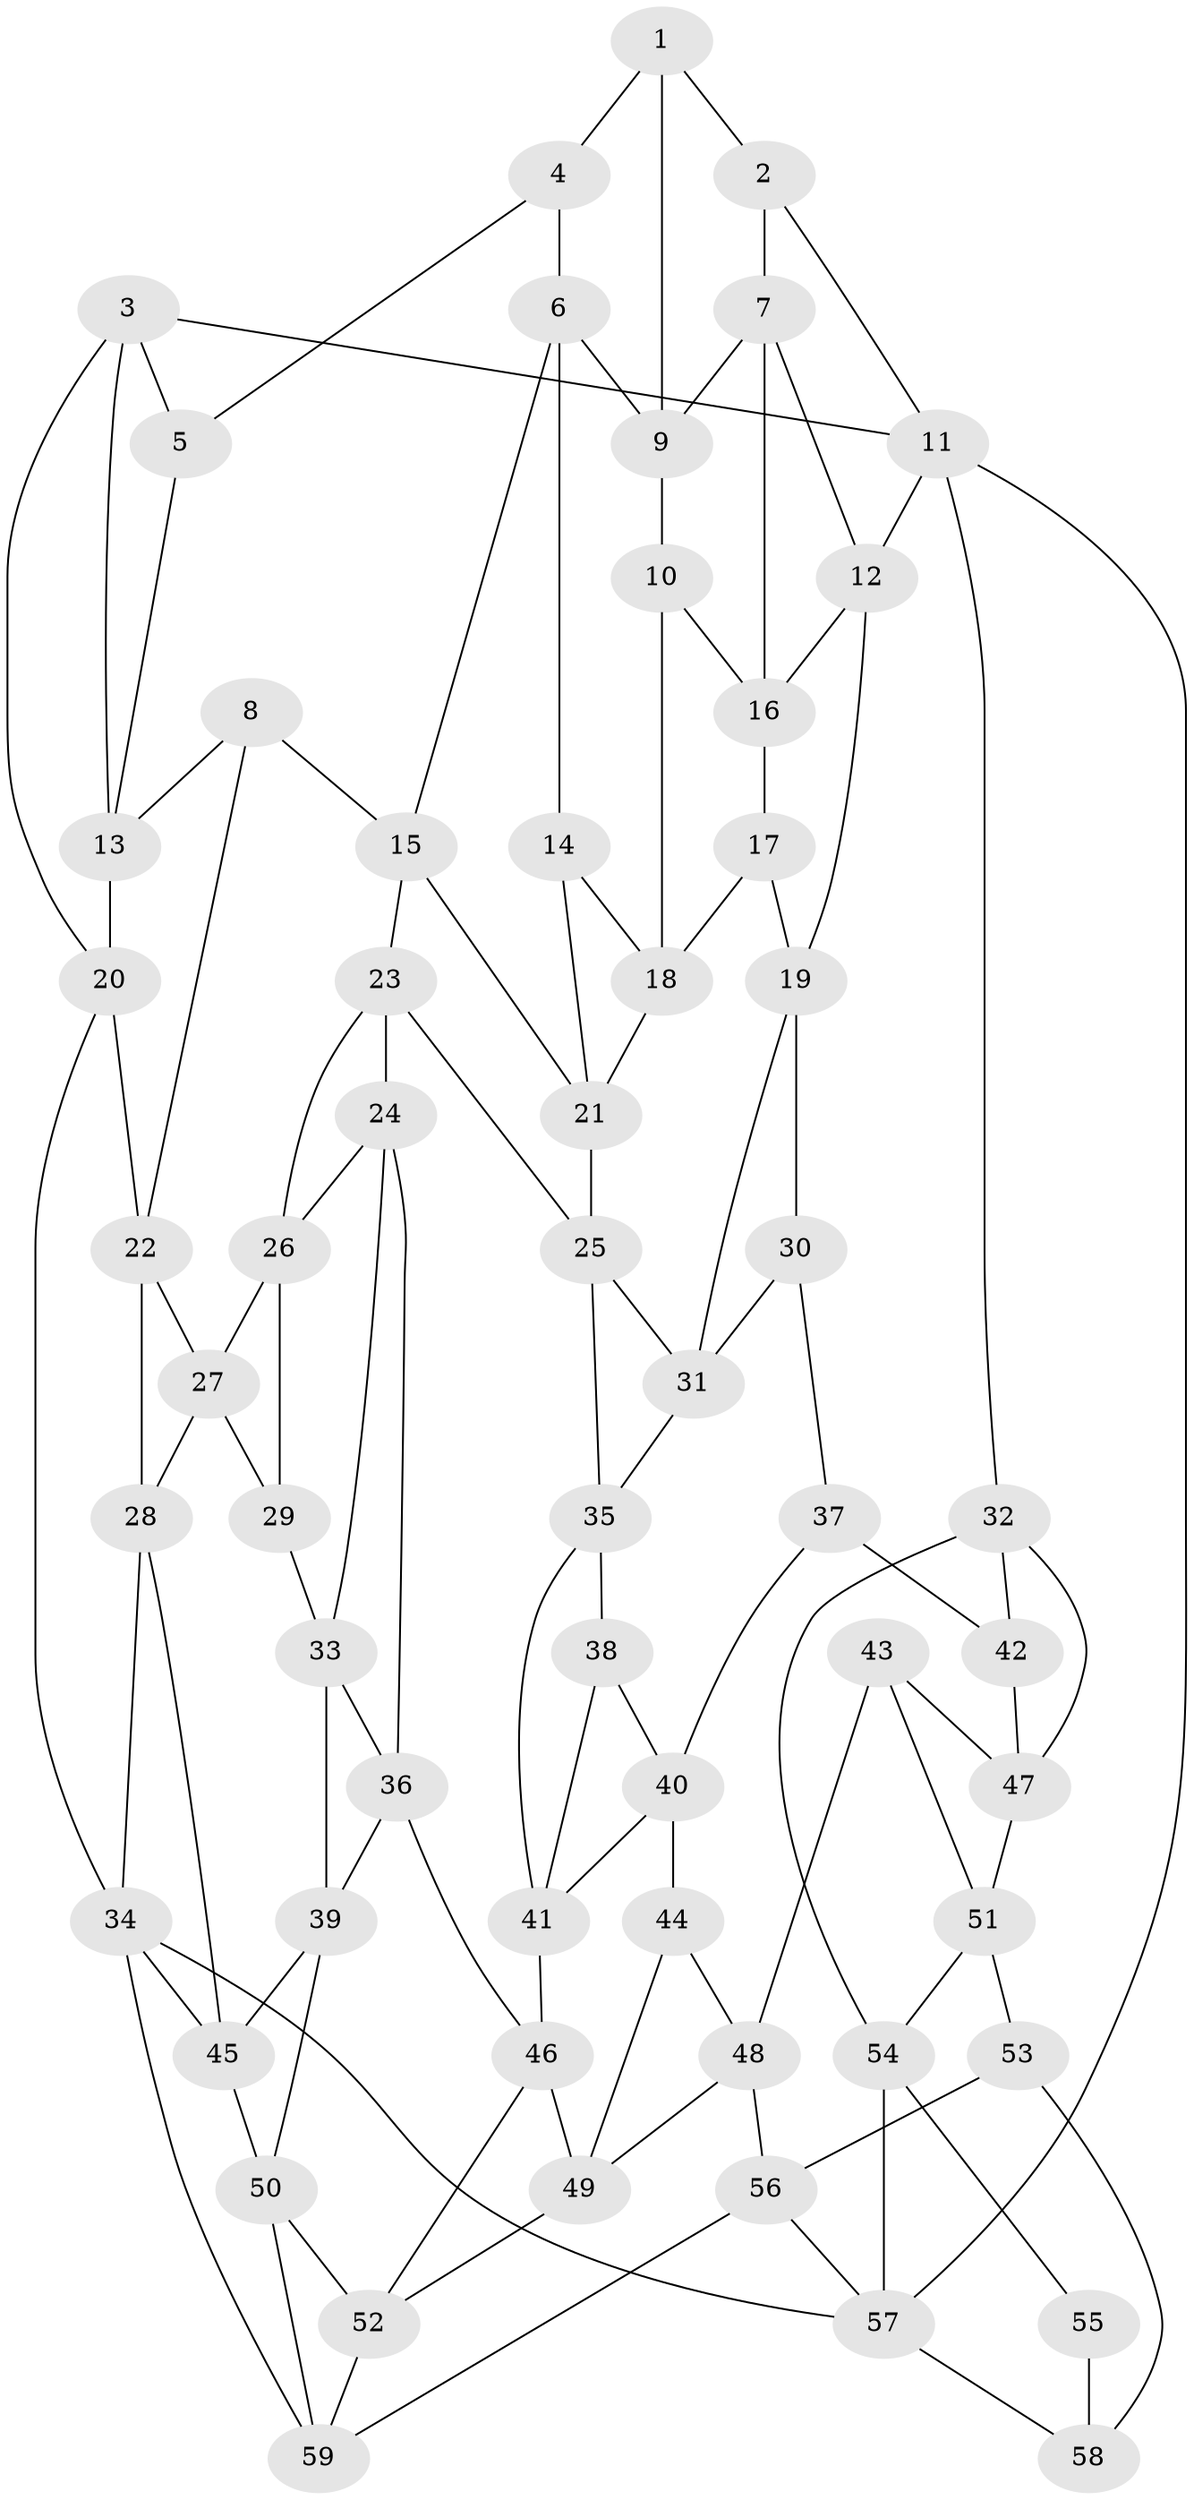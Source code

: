 // original degree distribution, {3: 0.017094017094017096, 4: 0.2564102564102564, 5: 0.49572649572649574, 6: 0.23076923076923078}
// Generated by graph-tools (version 1.1) at 2025/03/03/09/25 03:03:21]
// undirected, 59 vertices, 110 edges
graph export_dot {
graph [start="1"]
  node [color=gray90,style=filled];
  1;
  2;
  3;
  4;
  5;
  6;
  7;
  8;
  9;
  10;
  11;
  12;
  13;
  14;
  15;
  16;
  17;
  18;
  19;
  20;
  21;
  22;
  23;
  24;
  25;
  26;
  27;
  28;
  29;
  30;
  31;
  32;
  33;
  34;
  35;
  36;
  37;
  38;
  39;
  40;
  41;
  42;
  43;
  44;
  45;
  46;
  47;
  48;
  49;
  50;
  51;
  52;
  53;
  54;
  55;
  56;
  57;
  58;
  59;
  1 -- 2 [weight=1.0];
  1 -- 4 [weight=1.0];
  1 -- 9 [weight=1.0];
  2 -- 7 [weight=1.0];
  2 -- 11 [weight=1.0];
  3 -- 5 [weight=1.0];
  3 -- 11 [weight=1.0];
  3 -- 13 [weight=1.0];
  3 -- 20 [weight=1.0];
  4 -- 5 [weight=1.0];
  4 -- 6 [weight=1.0];
  5 -- 13 [weight=1.0];
  6 -- 9 [weight=1.0];
  6 -- 14 [weight=1.0];
  6 -- 15 [weight=1.0];
  7 -- 9 [weight=1.0];
  7 -- 12 [weight=1.0];
  7 -- 16 [weight=1.0];
  8 -- 13 [weight=2.0];
  8 -- 15 [weight=1.0];
  8 -- 22 [weight=1.0];
  9 -- 10 [weight=1.0];
  10 -- 16 [weight=1.0];
  10 -- 18 [weight=1.0];
  11 -- 12 [weight=1.0];
  11 -- 32 [weight=1.0];
  11 -- 57 [weight=1.0];
  12 -- 16 [weight=1.0];
  12 -- 19 [weight=1.0];
  13 -- 20 [weight=2.0];
  14 -- 18 [weight=1.0];
  14 -- 21 [weight=1.0];
  15 -- 21 [weight=1.0];
  15 -- 23 [weight=1.0];
  16 -- 17 [weight=1.0];
  17 -- 18 [weight=1.0];
  17 -- 19 [weight=1.0];
  18 -- 21 [weight=1.0];
  19 -- 30 [weight=1.0];
  19 -- 31 [weight=1.0];
  20 -- 22 [weight=1.0];
  20 -- 34 [weight=1.0];
  21 -- 25 [weight=1.0];
  22 -- 27 [weight=1.0];
  22 -- 28 [weight=1.0];
  23 -- 24 [weight=1.0];
  23 -- 25 [weight=1.0];
  23 -- 26 [weight=1.0];
  24 -- 26 [weight=1.0];
  24 -- 33 [weight=1.0];
  24 -- 36 [weight=1.0];
  25 -- 31 [weight=1.0];
  25 -- 35 [weight=1.0];
  26 -- 27 [weight=1.0];
  26 -- 29 [weight=1.0];
  27 -- 28 [weight=1.0];
  27 -- 29 [weight=1.0];
  28 -- 34 [weight=1.0];
  28 -- 45 [weight=1.0];
  29 -- 33 [weight=1.0];
  30 -- 31 [weight=1.0];
  30 -- 37 [weight=1.0];
  31 -- 35 [weight=1.0];
  32 -- 42 [weight=1.0];
  32 -- 47 [weight=1.0];
  32 -- 54 [weight=1.0];
  33 -- 36 [weight=1.0];
  33 -- 39 [weight=1.0];
  34 -- 45 [weight=1.0];
  34 -- 57 [weight=1.0];
  34 -- 59 [weight=1.0];
  35 -- 38 [weight=1.0];
  35 -- 41 [weight=1.0];
  36 -- 39 [weight=1.0];
  36 -- 46 [weight=1.0];
  37 -- 40 [weight=1.0];
  37 -- 42 [weight=2.0];
  38 -- 40 [weight=1.0];
  38 -- 41 [weight=1.0];
  39 -- 45 [weight=1.0];
  39 -- 50 [weight=1.0];
  40 -- 41 [weight=1.0];
  40 -- 44 [weight=1.0];
  41 -- 46 [weight=1.0];
  42 -- 47 [weight=1.0];
  43 -- 47 [weight=1.0];
  43 -- 48 [weight=1.0];
  43 -- 51 [weight=1.0];
  44 -- 48 [weight=1.0];
  44 -- 49 [weight=1.0];
  45 -- 50 [weight=1.0];
  46 -- 49 [weight=1.0];
  46 -- 52 [weight=1.0];
  47 -- 51 [weight=1.0];
  48 -- 49 [weight=1.0];
  48 -- 56 [weight=1.0];
  49 -- 52 [weight=1.0];
  50 -- 52 [weight=1.0];
  50 -- 59 [weight=1.0];
  51 -- 53 [weight=1.0];
  51 -- 54 [weight=1.0];
  52 -- 59 [weight=1.0];
  53 -- 56 [weight=1.0];
  53 -- 58 [weight=1.0];
  54 -- 55 [weight=1.0];
  54 -- 57 [weight=1.0];
  55 -- 58 [weight=2.0];
  56 -- 57 [weight=1.0];
  56 -- 59 [weight=1.0];
  57 -- 58 [weight=1.0];
}
